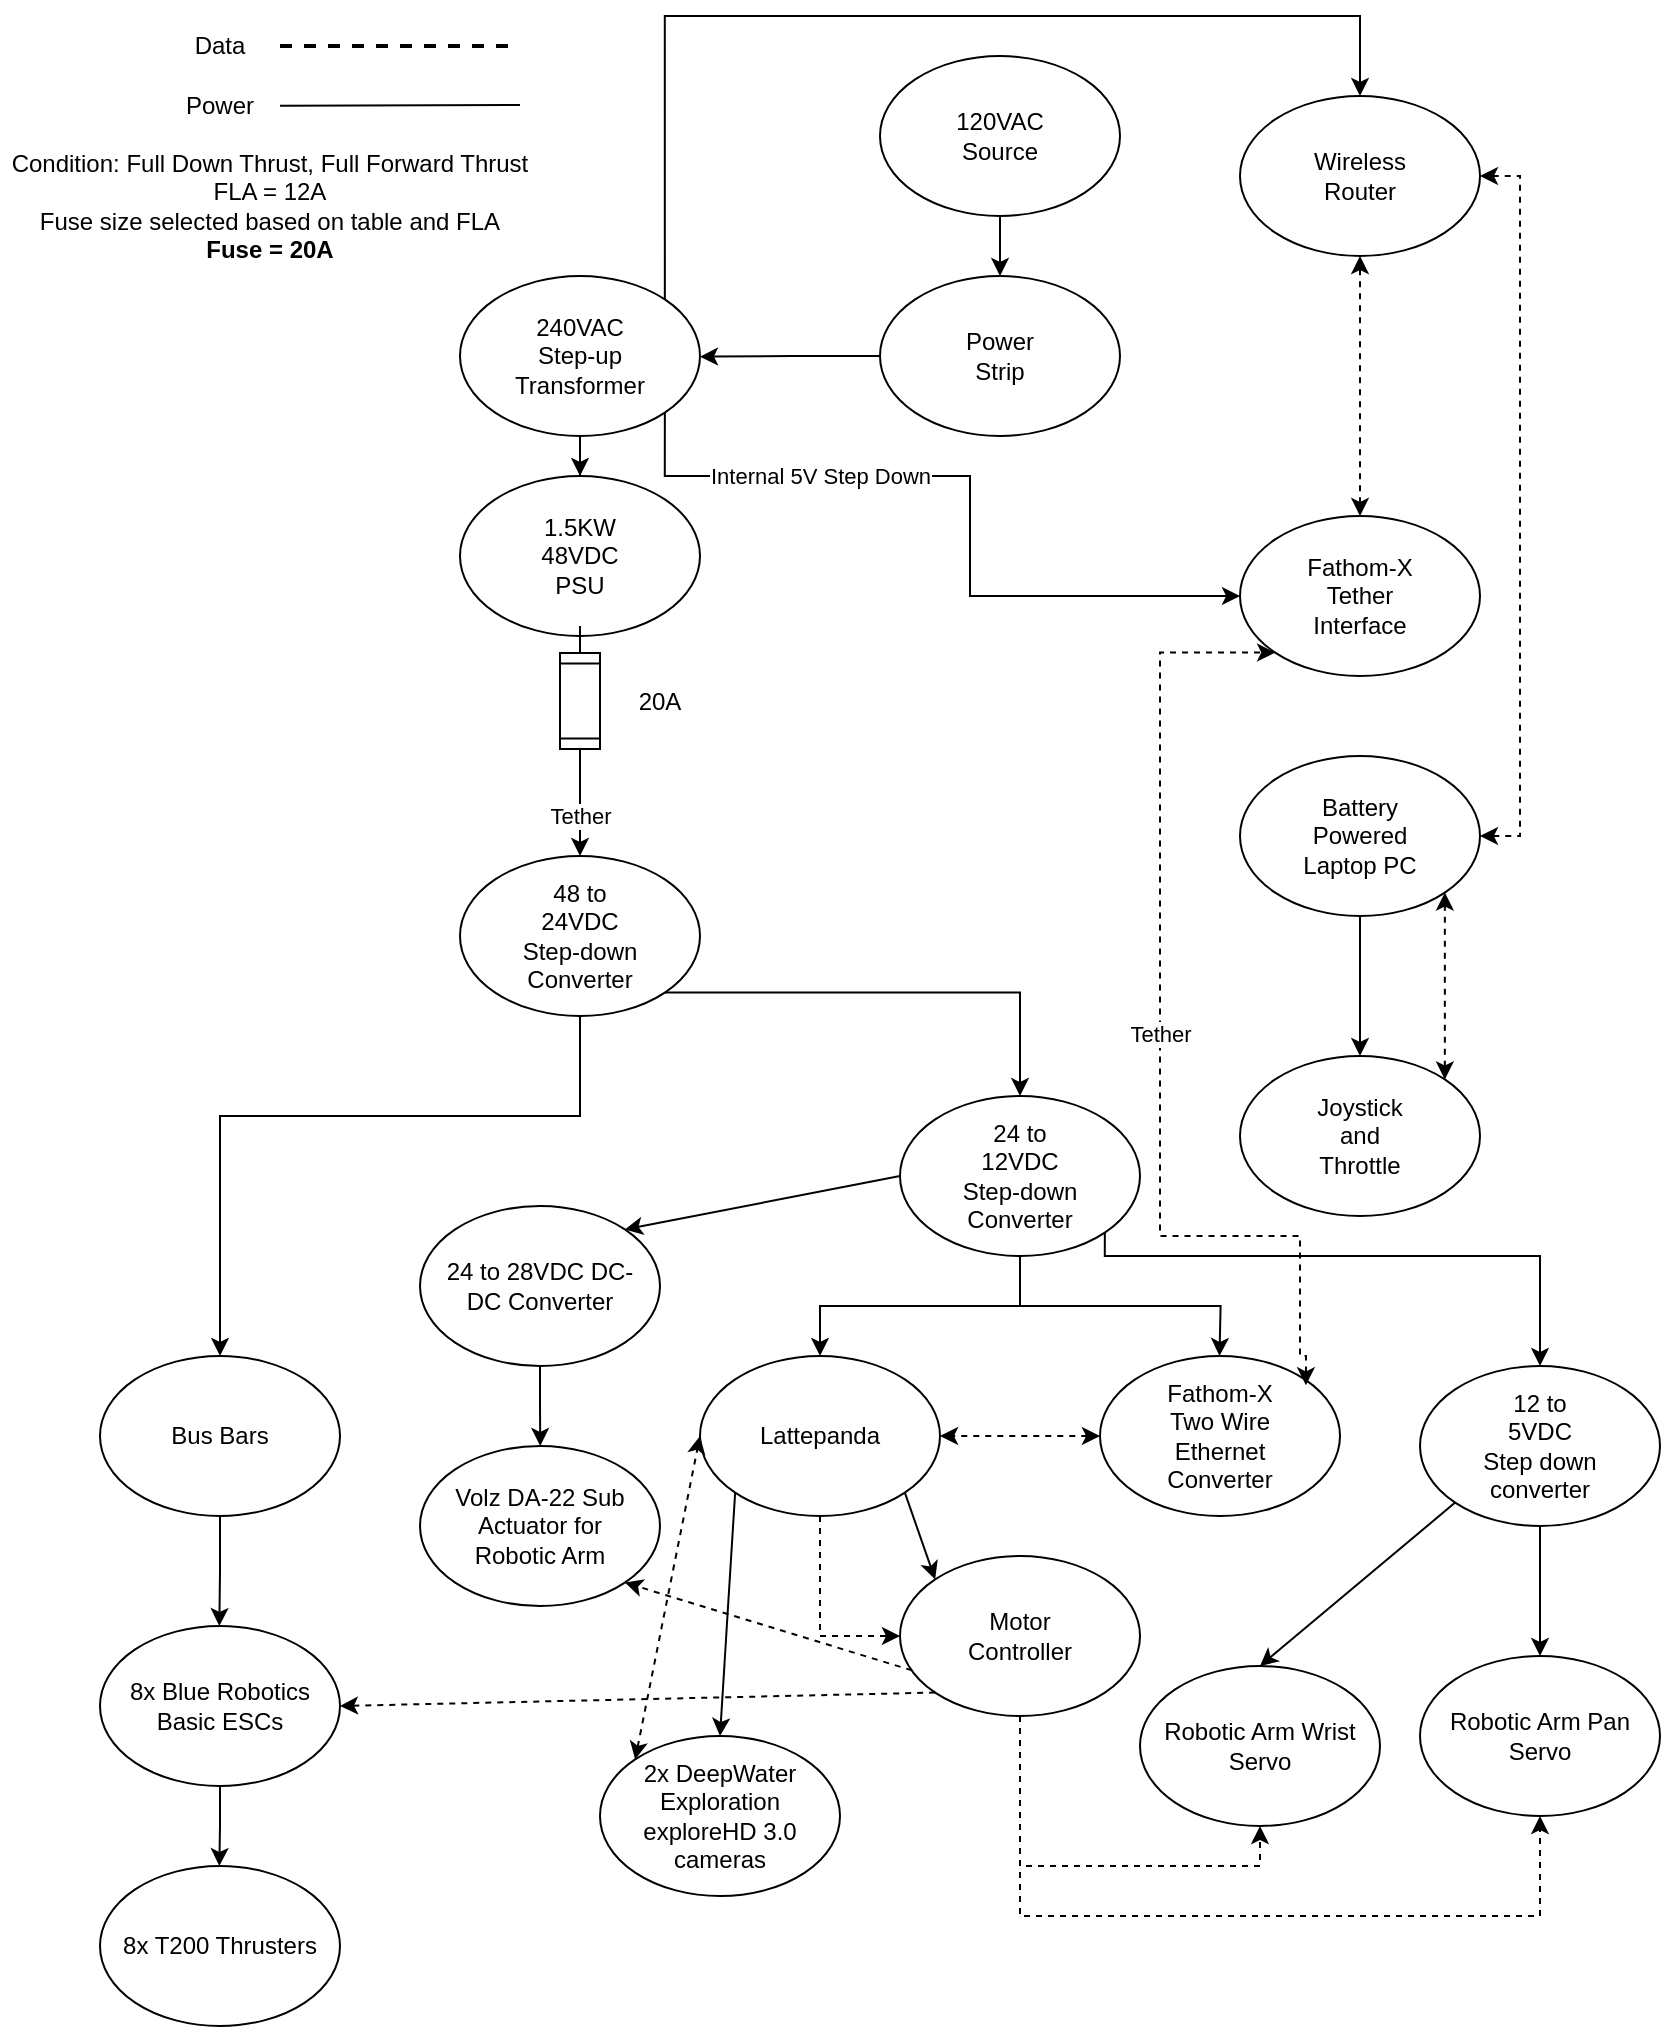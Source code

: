 <mxfile version="27.0.5">
  <diagram name="Page-1" id="doaNbLGYiiKzRFzNWdXi">
    <mxGraphModel dx="1123" dy="674" grid="1" gridSize="10" guides="1" tooltips="1" connect="1" arrows="1" fold="1" page="1" pageScale="1" pageWidth="850" pageHeight="1100" math="0" shadow="0">
      <root>
        <mxCell id="0" />
        <mxCell id="1" parent="0" />
        <mxCell id="KtZ6byTwQnFwZSQ_47y7-5" value="" style="endArrow=classic;html=1;rounded=0;exitX=0.5;exitY=1;exitDx=0;exitDy=0;" parent="1" source="KtZ6byTwQnFwZSQ_47y7-1" target="KtZ6byTwQnFwZSQ_47y7-6" edge="1">
          <mxGeometry width="50" height="50" relative="1" as="geometry">
            <mxPoint x="390" y="300" as="sourcePoint" />
            <mxPoint x="170" y="250" as="targetPoint" />
          </mxGeometry>
        </mxCell>
        <mxCell id="KtZ6byTwQnFwZSQ_47y7-8" value="" style="group" parent="1" vertex="1" connectable="0">
          <mxGeometry x="440" y="50" width="120" height="80" as="geometry" />
        </mxCell>
        <mxCell id="KtZ6byTwQnFwZSQ_47y7-1" value="" style="ellipse;whiteSpace=wrap;html=1;" parent="KtZ6byTwQnFwZSQ_47y7-8" vertex="1">
          <mxGeometry width="120" height="80" as="geometry" />
        </mxCell>
        <mxCell id="KtZ6byTwQnFwZSQ_47y7-2" value="120VAC Source" style="text;html=1;align=center;verticalAlign=middle;whiteSpace=wrap;rounded=0;" parent="KtZ6byTwQnFwZSQ_47y7-8" vertex="1">
          <mxGeometry x="30" y="25" width="60" height="30" as="geometry" />
        </mxCell>
        <mxCell id="KtZ6byTwQnFwZSQ_47y7-17" value="" style="endArrow=none;html=1;rounded=0;" parent="1" source="KtZ6byTwQnFwZSQ_47y7-18" edge="1">
          <mxGeometry width="50" height="50" relative="1" as="geometry">
            <mxPoint x="140" y="74.5" as="sourcePoint" />
            <mxPoint x="260" y="74.5" as="targetPoint" />
          </mxGeometry>
        </mxCell>
        <mxCell id="KtZ6byTwQnFwZSQ_47y7-21" value="&lt;div&gt;Data&lt;/div&gt;" style="text;html=1;align=center;verticalAlign=middle;whiteSpace=wrap;rounded=0;container=0;" parent="1" vertex="1" collapsed="1">
          <mxGeometry x="80" y="30" width="60" height="30" as="geometry">
            <mxRectangle x="320" y="275" width="60" height="30" as="alternateBounds" />
          </mxGeometry>
        </mxCell>
        <mxCell id="KtZ6byTwQnFwZSQ_47y7-22" value="" style="endArrow=none;html=1;rounded=0;" parent="1" target="KtZ6byTwQnFwZSQ_47y7-18" edge="1">
          <mxGeometry width="50" height="50" relative="1" as="geometry">
            <mxPoint x="140" y="74.5" as="sourcePoint" />
            <mxPoint x="260" y="74.5" as="targetPoint" />
          </mxGeometry>
        </mxCell>
        <mxCell id="KtZ6byTwQnFwZSQ_47y7-18" value="&lt;div&gt;Power&lt;/div&gt;" style="text;html=1;align=center;verticalAlign=middle;whiteSpace=wrap;rounded=0;" parent="1" vertex="1">
          <mxGeometry x="80" y="60" width="60" height="30" as="geometry" />
        </mxCell>
        <mxCell id="KtZ6byTwQnFwZSQ_47y7-24" value="" style="group" parent="1" vertex="1" connectable="0">
          <mxGeometry x="620" y="280" width="120" height="80" as="geometry" />
        </mxCell>
        <mxCell id="KtZ6byTwQnFwZSQ_47y7-25" value="" style="ellipse;whiteSpace=wrap;html=1;" parent="KtZ6byTwQnFwZSQ_47y7-24" vertex="1">
          <mxGeometry width="120" height="80" as="geometry" />
        </mxCell>
        <mxCell id="KtZ6byTwQnFwZSQ_47y7-26" value="Fathom-X Tether Interface" style="text;html=1;align=center;verticalAlign=middle;whiteSpace=wrap;rounded=0;container=0;" parent="KtZ6byTwQnFwZSQ_47y7-24" vertex="1" collapsed="1">
          <mxGeometry x="30" y="25" width="60" height="30" as="geometry">
            <mxRectangle x="320" y="275" width="60" height="30" as="alternateBounds" />
          </mxGeometry>
        </mxCell>
        <mxCell id="KtZ6byTwQnFwZSQ_47y7-29" value="" style="group" parent="1" vertex="1" connectable="0">
          <mxGeometry x="620" y="400" width="120" height="80" as="geometry" />
        </mxCell>
        <mxCell id="KtZ6byTwQnFwZSQ_47y7-30" value="" style="ellipse;whiteSpace=wrap;html=1;" parent="KtZ6byTwQnFwZSQ_47y7-29" vertex="1">
          <mxGeometry width="120" height="80" as="geometry" />
        </mxCell>
        <mxCell id="KtZ6byTwQnFwZSQ_47y7-31" value="Battery Powered Laptop PC" style="text;html=1;align=center;verticalAlign=middle;whiteSpace=wrap;rounded=0;container=0;" parent="KtZ6byTwQnFwZSQ_47y7-29" vertex="1" collapsed="1">
          <mxGeometry x="30" y="25" width="60" height="30" as="geometry">
            <mxRectangle x="320" y="275" width="60" height="30" as="alternateBounds" />
          </mxGeometry>
        </mxCell>
        <mxCell id="KtZ6byTwQnFwZSQ_47y7-32" value="" style="group" parent="1" vertex="1" connectable="0">
          <mxGeometry x="440" y="160" width="120" height="80" as="geometry" />
        </mxCell>
        <mxCell id="KtZ6byTwQnFwZSQ_47y7-9" value="" style="group" parent="KtZ6byTwQnFwZSQ_47y7-32" vertex="1" connectable="0">
          <mxGeometry width="120" height="80" as="geometry" />
        </mxCell>
        <mxCell id="KtZ6byTwQnFwZSQ_47y7-44" style="edgeStyle=orthogonalEdgeStyle;rounded=0;orthogonalLoop=1;jettySize=auto;html=1;exitX=0;exitY=0.5;exitDx=0;exitDy=0;" parent="KtZ6byTwQnFwZSQ_47y7-9" source="KtZ6byTwQnFwZSQ_47y7-6" edge="1">
          <mxGeometry relative="1" as="geometry">
            <mxPoint x="-90.0" y="40.333" as="targetPoint" />
          </mxGeometry>
        </mxCell>
        <mxCell id="KtZ6byTwQnFwZSQ_47y7-6" value="" style="ellipse;whiteSpace=wrap;html=1;" parent="KtZ6byTwQnFwZSQ_47y7-9" vertex="1">
          <mxGeometry width="120" height="80" as="geometry" />
        </mxCell>
        <mxCell id="KtZ6byTwQnFwZSQ_47y7-7" value="&lt;div&gt;Power Strip&lt;/div&gt;" style="text;html=1;align=center;verticalAlign=middle;whiteSpace=wrap;rounded=0;" parent="KtZ6byTwQnFwZSQ_47y7-9" vertex="1">
          <mxGeometry x="30" y="25" width="60" height="30" as="geometry" />
        </mxCell>
        <mxCell id="KtZ6byTwQnFwZSQ_47y7-33" value="" style="group" parent="1" vertex="1" connectable="0">
          <mxGeometry x="620" y="70" width="120" height="80" as="geometry" />
        </mxCell>
        <mxCell id="KtZ6byTwQnFwZSQ_47y7-16" value="" style="group" parent="KtZ6byTwQnFwZSQ_47y7-33" vertex="1" connectable="0">
          <mxGeometry width="120" height="80" as="geometry" />
        </mxCell>
        <mxCell id="KtZ6byTwQnFwZSQ_47y7-13" value="" style="ellipse;whiteSpace=wrap;html=1;" parent="KtZ6byTwQnFwZSQ_47y7-16" vertex="1">
          <mxGeometry width="120" height="80" as="geometry" />
        </mxCell>
        <mxCell id="KtZ6byTwQnFwZSQ_47y7-14" value="&lt;div&gt;Wireless Router&lt;/div&gt;" style="text;html=1;align=center;verticalAlign=middle;whiteSpace=wrap;rounded=0;container=0;" parent="KtZ6byTwQnFwZSQ_47y7-16" vertex="1" collapsed="1">
          <mxGeometry x="30" y="25" width="60" height="30" as="geometry">
            <mxRectangle x="320" y="275" width="60" height="30" as="alternateBounds" />
          </mxGeometry>
        </mxCell>
        <mxCell id="KtZ6byTwQnFwZSQ_47y7-28" value="" style="endArrow=classic;html=1;rounded=0;dashed=1;exitX=0.5;exitY=0;exitDx=0;exitDy=0;entryX=0.5;entryY=1;entryDx=0;entryDy=0;startArrow=classic;startFill=1;" parent="KtZ6byTwQnFwZSQ_47y7-33" source="KtZ6byTwQnFwZSQ_47y7-25" target="KtZ6byTwQnFwZSQ_47y7-13" edge="1">
          <mxGeometry width="50" height="50" relative="1" as="geometry">
            <mxPoint x="-30" y="210" as="sourcePoint" />
            <mxPoint x="20" y="160" as="targetPoint" />
          </mxGeometry>
        </mxCell>
        <mxCell id="KtZ6byTwQnFwZSQ_47y7-37" value="" style="group" parent="1" vertex="1" connectable="0">
          <mxGeometry x="620" y="550" width="120" height="80" as="geometry" />
        </mxCell>
        <mxCell id="KtZ6byTwQnFwZSQ_47y7-38" value="" style="ellipse;whiteSpace=wrap;html=1;" parent="KtZ6byTwQnFwZSQ_47y7-37" vertex="1">
          <mxGeometry width="120" height="80" as="geometry" />
        </mxCell>
        <mxCell id="KtZ6byTwQnFwZSQ_47y7-39" value="Joystick and Throttle" style="text;html=1;align=center;verticalAlign=middle;whiteSpace=wrap;rounded=0;container=0;" parent="KtZ6byTwQnFwZSQ_47y7-37" vertex="1" collapsed="1">
          <mxGeometry x="30" y="25" width="60" height="30" as="geometry">
            <mxRectangle x="320" y="275" width="60" height="30" as="alternateBounds" />
          </mxGeometry>
        </mxCell>
        <mxCell id="KtZ6byTwQnFwZSQ_47y7-40" style="edgeStyle=orthogonalEdgeStyle;rounded=0;orthogonalLoop=1;jettySize=auto;html=1;exitX=0.5;exitY=1;exitDx=0;exitDy=0;" parent="1" source="KtZ6byTwQnFwZSQ_47y7-30" target="KtZ6byTwQnFwZSQ_47y7-38" edge="1">
          <mxGeometry relative="1" as="geometry" />
        </mxCell>
        <mxCell id="KtZ6byTwQnFwZSQ_47y7-41" value="" style="group" parent="1" vertex="1" connectable="0">
          <mxGeometry x="230" y="160" width="120" height="80" as="geometry" />
        </mxCell>
        <mxCell id="KtZ6byTwQnFwZSQ_47y7-42" value="" style="ellipse;whiteSpace=wrap;html=1;" parent="KtZ6byTwQnFwZSQ_47y7-41" vertex="1">
          <mxGeometry width="120" height="80" as="geometry" />
        </mxCell>
        <mxCell id="KtZ6byTwQnFwZSQ_47y7-43" value="240VAC Step-up Transformer" style="text;html=1;align=center;verticalAlign=middle;whiteSpace=wrap;rounded=0;container=0;" parent="KtZ6byTwQnFwZSQ_47y7-41" vertex="1" collapsed="1">
          <mxGeometry x="30" y="25" width="60" height="30" as="geometry">
            <mxRectangle x="320" y="275" width="60" height="30" as="alternateBounds" />
          </mxGeometry>
        </mxCell>
        <mxCell id="KtZ6byTwQnFwZSQ_47y7-45" value="" style="group" parent="1" vertex="1" connectable="0">
          <mxGeometry x="230" y="260" width="120" height="80" as="geometry" />
        </mxCell>
        <mxCell id="KtZ6byTwQnFwZSQ_47y7-46" value="" style="ellipse;whiteSpace=wrap;html=1;" parent="KtZ6byTwQnFwZSQ_47y7-45" vertex="1">
          <mxGeometry width="120" height="80" as="geometry" />
        </mxCell>
        <mxCell id="KtZ6byTwQnFwZSQ_47y7-47" value="1.5KW 48VDC PSU" style="text;html=1;align=center;verticalAlign=middle;whiteSpace=wrap;rounded=0;container=0;" parent="KtZ6byTwQnFwZSQ_47y7-45" vertex="1" collapsed="1">
          <mxGeometry x="30" y="25" width="60" height="30" as="geometry">
            <mxRectangle x="320" y="275" width="60" height="30" as="alternateBounds" />
          </mxGeometry>
        </mxCell>
        <mxCell id="KtZ6byTwQnFwZSQ_47y7-48" style="edgeStyle=orthogonalEdgeStyle;rounded=0;orthogonalLoop=1;jettySize=auto;html=1;exitX=0.5;exitY=1;exitDx=0;exitDy=0;" parent="1" source="KtZ6byTwQnFwZSQ_47y7-42" target="KtZ6byTwQnFwZSQ_47y7-46" edge="1">
          <mxGeometry relative="1" as="geometry" />
        </mxCell>
        <mxCell id="KtZ6byTwQnFwZSQ_47y7-51" value="" style="endArrow=classic;html=1;rounded=0;" parent="1" edge="1">
          <mxGeometry relative="1" as="geometry">
            <mxPoint x="290" y="410" as="sourcePoint" />
            <mxPoint x="290" y="450" as="targetPoint" />
          </mxGeometry>
        </mxCell>
        <mxCell id="KtZ6byTwQnFwZSQ_47y7-52" value="&lt;div&gt;Tether&lt;/div&gt;" style="edgeLabel;resizable=0;html=1;;align=center;verticalAlign=middle;" parent="KtZ6byTwQnFwZSQ_47y7-51" connectable="0" vertex="1">
          <mxGeometry relative="1" as="geometry" />
        </mxCell>
        <mxCell id="KtZ6byTwQnFwZSQ_47y7-57" style="edgeStyle=orthogonalEdgeStyle;rounded=0;orthogonalLoop=1;jettySize=auto;html=1;exitX=1;exitY=0.5;exitDx=0;exitDy=0;entryX=1;entryY=0.5;entryDx=0;entryDy=0;dashed=1;startArrow=classic;startFill=1;" parent="1" source="KtZ6byTwQnFwZSQ_47y7-13" target="KtZ6byTwQnFwZSQ_47y7-30" edge="1">
          <mxGeometry relative="1" as="geometry" />
        </mxCell>
        <mxCell id="KtZ6byTwQnFwZSQ_47y7-58" value="" style="group" parent="1" vertex="1" connectable="0">
          <mxGeometry x="230" y="450" width="460" height="550" as="geometry" />
        </mxCell>
        <mxCell id="KtZ6byTwQnFwZSQ_47y7-63" style="edgeStyle=orthogonalEdgeStyle;rounded=0;orthogonalLoop=1;jettySize=auto;html=1;exitX=1;exitY=1;exitDx=0;exitDy=0;entryX=0.5;entryY=0;entryDx=0;entryDy=0;" parent="KtZ6byTwQnFwZSQ_47y7-58" source="KtZ6byTwQnFwZSQ_47y7-59" target="KtZ6byTwQnFwZSQ_47y7-65" edge="1">
          <mxGeometry relative="1" as="geometry">
            <mxPoint x="220" y="130" as="targetPoint" />
          </mxGeometry>
        </mxCell>
        <mxCell id="KtZ6byTwQnFwZSQ_47y7-59" value="" style="ellipse;whiteSpace=wrap;html=1;" parent="KtZ6byTwQnFwZSQ_47y7-58" vertex="1">
          <mxGeometry width="120" height="80" as="geometry" />
        </mxCell>
        <mxCell id="KtZ6byTwQnFwZSQ_47y7-60" value="48 to 24VDC Step-down Converter" style="text;html=1;align=center;verticalAlign=middle;whiteSpace=wrap;rounded=0;container=0;" parent="KtZ6byTwQnFwZSQ_47y7-58" vertex="1" collapsed="1">
          <mxGeometry x="30" y="25" width="60" height="30" as="geometry">
            <mxRectangle x="320" y="275" width="60" height="30" as="alternateBounds" />
          </mxGeometry>
        </mxCell>
        <mxCell id="KtZ6byTwQnFwZSQ_47y7-89" value="" style="group" parent="KtZ6byTwQnFwZSQ_47y7-58" vertex="1" connectable="0">
          <mxGeometry x="120" y="120" width="340" height="365" as="geometry" />
        </mxCell>
        <mxCell id="KtZ6byTwQnFwZSQ_47y7-64" value="" style="group" parent="KtZ6byTwQnFwZSQ_47y7-89" vertex="1" connectable="0">
          <mxGeometry x="100" width="120" height="80" as="geometry" />
        </mxCell>
        <mxCell id="KtZ6byTwQnFwZSQ_47y7-65" value="" style="ellipse;whiteSpace=wrap;html=1;" parent="KtZ6byTwQnFwZSQ_47y7-64" vertex="1">
          <mxGeometry width="120" height="80" as="geometry" />
        </mxCell>
        <mxCell id="KtZ6byTwQnFwZSQ_47y7-66" value="24 to 12VDC Step-down Converter" style="text;html=1;align=center;verticalAlign=middle;whiteSpace=wrap;rounded=0;container=0;" parent="KtZ6byTwQnFwZSQ_47y7-64" vertex="1" collapsed="1">
          <mxGeometry x="30" y="25" width="60" height="30" as="geometry">
            <mxRectangle x="320" y="275" width="60" height="30" as="alternateBounds" />
          </mxGeometry>
        </mxCell>
        <mxCell id="KtZ6byTwQnFwZSQ_47y7-68" value="" style="group" parent="KtZ6byTwQnFwZSQ_47y7-89" vertex="1" connectable="0">
          <mxGeometry x="200" y="130" width="120" height="80" as="geometry" />
        </mxCell>
        <mxCell id="KtZ6byTwQnFwZSQ_47y7-69" value="" style="ellipse;whiteSpace=wrap;html=1;" parent="KtZ6byTwQnFwZSQ_47y7-68" vertex="1">
          <mxGeometry width="120" height="80" as="geometry" />
        </mxCell>
        <mxCell id="KtZ6byTwQnFwZSQ_47y7-70" value="Fathom-X Two Wire Ethernet Converter" style="text;html=1;align=center;verticalAlign=middle;whiteSpace=wrap;rounded=0;container=0;" parent="KtZ6byTwQnFwZSQ_47y7-68" vertex="1" collapsed="1">
          <mxGeometry x="30" y="25" width="60" height="30" as="geometry">
            <mxRectangle x="320" y="275" width="60" height="30" as="alternateBounds" />
          </mxGeometry>
        </mxCell>
        <mxCell id="KtZ6byTwQnFwZSQ_47y7-76" value="" style="group" parent="KtZ6byTwQnFwZSQ_47y7-89" vertex="1" connectable="0">
          <mxGeometry y="130" width="120" height="80" as="geometry" />
        </mxCell>
        <mxCell id="KtZ6byTwQnFwZSQ_47y7-77" value="" style="ellipse;whiteSpace=wrap;html=1;" parent="KtZ6byTwQnFwZSQ_47y7-76" vertex="1">
          <mxGeometry width="120" height="80" as="geometry" />
        </mxCell>
        <mxCell id="KtZ6byTwQnFwZSQ_47y7-78" value="Lattepanda" style="text;html=1;align=center;verticalAlign=middle;whiteSpace=wrap;rounded=0;container=0;" parent="KtZ6byTwQnFwZSQ_47y7-76" vertex="1" collapsed="1">
          <mxGeometry x="30" y="25" width="60" height="30" as="geometry">
            <mxRectangle x="320" y="275" width="60" height="30" as="alternateBounds" />
          </mxGeometry>
        </mxCell>
        <mxCell id="KtZ6byTwQnFwZSQ_47y7-67" style="edgeStyle=orthogonalEdgeStyle;rounded=0;orthogonalLoop=1;jettySize=auto;html=1;exitX=0.5;exitY=1;exitDx=0;exitDy=0;" parent="KtZ6byTwQnFwZSQ_47y7-89" source="KtZ6byTwQnFwZSQ_47y7-65" edge="1">
          <mxGeometry relative="1" as="geometry">
            <mxPoint x="259.75" y="130" as="targetPoint" />
            <mxPoint x="190" y="90" as="sourcePoint" />
          </mxGeometry>
        </mxCell>
        <mxCell id="KtZ6byTwQnFwZSQ_47y7-80" style="edgeStyle=orthogonalEdgeStyle;rounded=0;orthogonalLoop=1;jettySize=auto;html=1;exitX=0.5;exitY=0;exitDx=0;exitDy=0;entryX=0.5;entryY=1;entryDx=0;entryDy=0;startArrow=classic;startFill=1;endArrow=none;endFill=0;" parent="KtZ6byTwQnFwZSQ_47y7-89" source="KtZ6byTwQnFwZSQ_47y7-77" target="KtZ6byTwQnFwZSQ_47y7-65" edge="1">
          <mxGeometry relative="1" as="geometry" />
        </mxCell>
        <mxCell id="KtZ6byTwQnFwZSQ_47y7-81" value="" style="group" parent="KtZ6byTwQnFwZSQ_47y7-89" vertex="1" connectable="0">
          <mxGeometry x="100" y="230" width="120" height="80" as="geometry" />
        </mxCell>
        <mxCell id="KtZ6byTwQnFwZSQ_47y7-82" value="" style="ellipse;whiteSpace=wrap;html=1;" parent="KtZ6byTwQnFwZSQ_47y7-81" vertex="1">
          <mxGeometry width="120" height="80" as="geometry" />
        </mxCell>
        <mxCell id="KtZ6byTwQnFwZSQ_47y7-83" value="&lt;div&gt;Motor Controller&lt;/div&gt;" style="text;html=1;align=center;verticalAlign=middle;whiteSpace=wrap;rounded=0;container=0;" parent="KtZ6byTwQnFwZSQ_47y7-81" vertex="1" collapsed="1">
          <mxGeometry x="30" y="25" width="60" height="30" as="geometry">
            <mxRectangle x="320" y="275" width="60" height="30" as="alternateBounds" />
          </mxGeometry>
        </mxCell>
        <mxCell id="KtZ6byTwQnFwZSQ_47y7-84" style="rounded=0;orthogonalLoop=1;jettySize=auto;html=1;exitX=1;exitY=1;exitDx=0;exitDy=0;entryX=0;entryY=0;entryDx=0;entryDy=0;" parent="KtZ6byTwQnFwZSQ_47y7-89" source="KtZ6byTwQnFwZSQ_47y7-77" target="KtZ6byTwQnFwZSQ_47y7-82" edge="1">
          <mxGeometry relative="1" as="geometry" />
        </mxCell>
        <mxCell id="KtZ6byTwQnFwZSQ_47y7-85" style="edgeStyle=orthogonalEdgeStyle;rounded=0;orthogonalLoop=1;jettySize=auto;html=1;exitX=0.5;exitY=1;exitDx=0;exitDy=0;entryX=0;entryY=0.5;entryDx=0;entryDy=0;dashed=1;" parent="KtZ6byTwQnFwZSQ_47y7-89" source="KtZ6byTwQnFwZSQ_47y7-77" target="KtZ6byTwQnFwZSQ_47y7-82" edge="1">
          <mxGeometry relative="1" as="geometry" />
        </mxCell>
        <mxCell id="KtZ6byTwQnFwZSQ_47y7-113" style="edgeStyle=orthogonalEdgeStyle;rounded=0;orthogonalLoop=1;jettySize=auto;html=1;exitX=0;exitY=0.5;exitDx=0;exitDy=0;entryX=1;entryY=0.5;entryDx=0;entryDy=0;dashed=1;startArrow=classic;startFill=1;" parent="KtZ6byTwQnFwZSQ_47y7-89" source="KtZ6byTwQnFwZSQ_47y7-69" target="KtZ6byTwQnFwZSQ_47y7-77" edge="1">
          <mxGeometry relative="1" as="geometry" />
        </mxCell>
        <mxCell id="KtZ6byTwQnFwZSQ_47y7-135" value="" style="group" parent="KtZ6byTwQnFwZSQ_47y7-89" vertex="1" connectable="0">
          <mxGeometry x="220" y="285" width="120" height="80" as="geometry" />
        </mxCell>
        <mxCell id="KtZ6byTwQnFwZSQ_47y7-136" value="" style="ellipse;whiteSpace=wrap;html=1;" parent="KtZ6byTwQnFwZSQ_47y7-135" vertex="1">
          <mxGeometry width="120" height="80" as="geometry" />
        </mxCell>
        <mxCell id="KtZ6byTwQnFwZSQ_47y7-137" value="Robotic Arm Wrist Servo" style="text;html=1;align=center;verticalAlign=middle;whiteSpace=wrap;rounded=0;container=0;" parent="KtZ6byTwQnFwZSQ_47y7-135" vertex="1" collapsed="1">
          <mxGeometry x="10" y="25" width="100" height="30" as="geometry">
            <mxRectangle x="320" y="275" width="60" height="30" as="alternateBounds" />
          </mxGeometry>
        </mxCell>
        <mxCell id="KtZ6byTwQnFwZSQ_47y7-141" style="edgeStyle=orthogonalEdgeStyle;rounded=0;orthogonalLoop=1;jettySize=auto;html=1;exitX=0.5;exitY=1;exitDx=0;exitDy=0;entryX=0.5;entryY=1;entryDx=0;entryDy=0;dashed=1;" parent="KtZ6byTwQnFwZSQ_47y7-89" source="KtZ6byTwQnFwZSQ_47y7-82" target="KtZ6byTwQnFwZSQ_47y7-136" edge="1">
          <mxGeometry relative="1" as="geometry" />
        </mxCell>
        <mxCell id="KtZ6byTwQnFwZSQ_47y7-115" value="" style="group" parent="KtZ6byTwQnFwZSQ_47y7-58" vertex="1" connectable="0">
          <mxGeometry x="-20" y="175" width="120" height="80" as="geometry" />
        </mxCell>
        <mxCell id="KtZ6byTwQnFwZSQ_47y7-124" style="edgeStyle=orthogonalEdgeStyle;rounded=0;orthogonalLoop=1;jettySize=auto;html=1;exitX=0.5;exitY=1;exitDx=0;exitDy=0;" parent="KtZ6byTwQnFwZSQ_47y7-115" source="KtZ6byTwQnFwZSQ_47y7-116" edge="1">
          <mxGeometry relative="1" as="geometry">
            <mxPoint x="60.118" y="120" as="targetPoint" />
          </mxGeometry>
        </mxCell>
        <mxCell id="KtZ6byTwQnFwZSQ_47y7-116" value="" style="ellipse;whiteSpace=wrap;html=1;" parent="KtZ6byTwQnFwZSQ_47y7-115" vertex="1">
          <mxGeometry width="120" height="80" as="geometry" />
        </mxCell>
        <mxCell id="KtZ6byTwQnFwZSQ_47y7-117" value="24 to 28VDC DC-DC Converter" style="text;html=1;align=center;verticalAlign=middle;whiteSpace=wrap;rounded=0;container=0;" parent="KtZ6byTwQnFwZSQ_47y7-115" vertex="1" collapsed="1">
          <mxGeometry x="10" y="25" width="100" height="30" as="geometry">
            <mxRectangle x="320" y="275" width="60" height="30" as="alternateBounds" />
          </mxGeometry>
        </mxCell>
        <mxCell id="KtZ6byTwQnFwZSQ_47y7-121" value="" style="group" parent="KtZ6byTwQnFwZSQ_47y7-58" vertex="1" connectable="0">
          <mxGeometry x="-20" y="295" width="120" height="80" as="geometry" />
        </mxCell>
        <mxCell id="KtZ6byTwQnFwZSQ_47y7-122" value="" style="ellipse;whiteSpace=wrap;html=1;" parent="KtZ6byTwQnFwZSQ_47y7-121" vertex="1">
          <mxGeometry width="120" height="80" as="geometry" />
        </mxCell>
        <mxCell id="KtZ6byTwQnFwZSQ_47y7-123" value="Volz DA-22 Sub Actuator for Robotic Arm" style="text;html=1;align=center;verticalAlign=middle;whiteSpace=wrap;rounded=0;container=0;" parent="KtZ6byTwQnFwZSQ_47y7-121" vertex="1" collapsed="1">
          <mxGeometry x="10" y="25" width="100" height="30" as="geometry">
            <mxRectangle x="320" y="275" width="60" height="30" as="alternateBounds" />
          </mxGeometry>
        </mxCell>
        <mxCell id="KtZ6byTwQnFwZSQ_47y7-126" style="rounded=0;orthogonalLoop=1;jettySize=auto;html=1;exitX=0;exitY=0.5;exitDx=0;exitDy=0;entryX=1;entryY=0;entryDx=0;entryDy=0;" parent="KtZ6byTwQnFwZSQ_47y7-58" source="KtZ6byTwQnFwZSQ_47y7-65" target="KtZ6byTwQnFwZSQ_47y7-116" edge="1">
          <mxGeometry relative="1" as="geometry" />
        </mxCell>
        <mxCell id="1TIhp53VE8E4QQOrCl6A-4" style="rounded=0;orthogonalLoop=1;jettySize=auto;html=1;exitX=0;exitY=0;exitDx=0;exitDy=0;entryX=0;entryY=0.5;entryDx=0;entryDy=0;dashed=1;startArrow=classic;startFill=1;" edge="1" parent="KtZ6byTwQnFwZSQ_47y7-58" source="1TIhp53VE8E4QQOrCl6A-1" target="KtZ6byTwQnFwZSQ_47y7-77">
          <mxGeometry relative="1" as="geometry" />
        </mxCell>
        <mxCell id="1TIhp53VE8E4QQOrCl6A-1" value="&lt;div&gt;2x DeepWater Exploration exploreHD 3.0 cameras&lt;/div&gt;" style="ellipse;whiteSpace=wrap;html=1;" vertex="1" parent="KtZ6byTwQnFwZSQ_47y7-58">
          <mxGeometry x="70" y="440" width="120" height="80" as="geometry" />
        </mxCell>
        <mxCell id="1TIhp53VE8E4QQOrCl6A-2" style="rounded=0;orthogonalLoop=1;jettySize=auto;html=1;exitX=0;exitY=1;exitDx=0;exitDy=0;entryX=0.5;entryY=0;entryDx=0;entryDy=0;" edge="1" parent="KtZ6byTwQnFwZSQ_47y7-58" source="KtZ6byTwQnFwZSQ_47y7-77" target="1TIhp53VE8E4QQOrCl6A-1">
          <mxGeometry relative="1" as="geometry" />
        </mxCell>
        <mxCell id="1TIhp53VE8E4QQOrCl6A-5" style="rounded=0;orthogonalLoop=1;jettySize=auto;html=1;exitX=0.05;exitY=0.715;exitDx=0;exitDy=0;entryX=1;entryY=1;entryDx=0;entryDy=0;dashed=1;exitPerimeter=0;" edge="1" parent="KtZ6byTwQnFwZSQ_47y7-58" source="KtZ6byTwQnFwZSQ_47y7-82" target="KtZ6byTwQnFwZSQ_47y7-122">
          <mxGeometry relative="1" as="geometry">
            <mxPoint x="248" y="428" as="sourcePoint" />
            <mxPoint x="-50" y="435" as="targetPoint" />
          </mxGeometry>
        </mxCell>
        <mxCell id="KtZ6byTwQnFwZSQ_47y7-71" value="" style="endArrow=classic;html=1;rounded=0;edgeStyle=orthogonalEdgeStyle;dashed=1;entryX=0;entryY=1;entryDx=0;entryDy=0;exitX=0.858;exitY=0.183;exitDx=0;exitDy=0;startArrow=classic;startFill=1;exitPerimeter=0;" parent="1" source="KtZ6byTwQnFwZSQ_47y7-69" target="KtZ6byTwQnFwZSQ_47y7-25" edge="1">
          <mxGeometry relative="1" as="geometry">
            <mxPoint x="640" y="691" as="sourcePoint" />
            <mxPoint x="567.574" y="280.004" as="targetPoint" />
            <Array as="points">
              <mxPoint x="653" y="700" />
              <mxPoint x="650" y="700" />
              <mxPoint x="650" y="640" />
              <mxPoint x="580" y="640" />
              <mxPoint x="580" y="348" />
            </Array>
          </mxGeometry>
        </mxCell>
        <mxCell id="KtZ6byTwQnFwZSQ_47y7-72" value="Tether" style="edgeLabel;resizable=0;html=1;;align=center;verticalAlign=middle;" parent="KtZ6byTwQnFwZSQ_47y7-71" connectable="0" vertex="1">
          <mxGeometry relative="1" as="geometry" />
        </mxCell>
        <mxCell id="KtZ6byTwQnFwZSQ_47y7-90" style="edgeStyle=orthogonalEdgeStyle;rounded=0;orthogonalLoop=1;jettySize=auto;html=1;exitX=0.5;exitY=1;exitDx=0;exitDy=0;entryX=0.5;entryY=0;entryDx=0;entryDy=0;" parent="1" source="KtZ6byTwQnFwZSQ_47y7-59" target="KtZ6byTwQnFwZSQ_47y7-87" edge="1">
          <mxGeometry relative="1" as="geometry">
            <Array as="points">
              <mxPoint x="290" y="580" />
              <mxPoint x="110" y="580" />
            </Array>
          </mxGeometry>
        </mxCell>
        <mxCell id="KtZ6byTwQnFwZSQ_47y7-112" style="rounded=0;orthogonalLoop=1;jettySize=auto;html=1;exitX=0;exitY=1;exitDx=0;exitDy=0;entryX=1.1;entryY=0.5;entryDx=0;entryDy=0;entryPerimeter=0;dashed=1;" parent="1" source="KtZ6byTwQnFwZSQ_47y7-82" target="KtZ6byTwQnFwZSQ_47y7-105" edge="1">
          <mxGeometry relative="1" as="geometry" />
        </mxCell>
        <mxCell id="KtZ6byTwQnFwZSQ_47y7-125" value="" style="group" parent="1" vertex="1" connectable="0">
          <mxGeometry x="50" y="700" width="120" height="335" as="geometry" />
        </mxCell>
        <mxCell id="KtZ6byTwQnFwZSQ_47y7-92" value="" style="group" parent="KtZ6byTwQnFwZSQ_47y7-125" vertex="1" connectable="0">
          <mxGeometry width="120" height="335" as="geometry" />
        </mxCell>
        <mxCell id="KtZ6byTwQnFwZSQ_47y7-87" value="" style="ellipse;whiteSpace=wrap;html=1;" parent="KtZ6byTwQnFwZSQ_47y7-92" vertex="1">
          <mxGeometry width="120" height="80" as="geometry" />
        </mxCell>
        <mxCell id="KtZ6byTwQnFwZSQ_47y7-106" style="edgeStyle=orthogonalEdgeStyle;rounded=0;orthogonalLoop=1;jettySize=auto;html=1;exitX=0.5;exitY=1;exitDx=0;exitDy=0;" parent="KtZ6byTwQnFwZSQ_47y7-92" source="KtZ6byTwQnFwZSQ_47y7-87" edge="1">
          <mxGeometry relative="1" as="geometry">
            <mxPoint x="59.667" y="135" as="targetPoint" />
          </mxGeometry>
        </mxCell>
        <mxCell id="KtZ6byTwQnFwZSQ_47y7-91" value="Bus Bars" style="text;html=1;align=center;verticalAlign=middle;whiteSpace=wrap;rounded=0;container=0;" parent="KtZ6byTwQnFwZSQ_47y7-92" vertex="1" collapsed="1">
          <mxGeometry x="30" y="25" width="60" height="30" as="geometry">
            <mxRectangle x="320" y="275" width="60" height="30" as="alternateBounds" />
          </mxGeometry>
        </mxCell>
        <mxCell id="KtZ6byTwQnFwZSQ_47y7-103" value="" style="group" parent="KtZ6byTwQnFwZSQ_47y7-92" vertex="1" connectable="0">
          <mxGeometry y="135" width="120" height="80" as="geometry" />
        </mxCell>
        <mxCell id="KtZ6byTwQnFwZSQ_47y7-110" style="edgeStyle=orthogonalEdgeStyle;rounded=0;orthogonalLoop=1;jettySize=auto;html=1;exitX=0.5;exitY=1;exitDx=0;exitDy=0;" parent="KtZ6byTwQnFwZSQ_47y7-103" source="KtZ6byTwQnFwZSQ_47y7-104" edge="1">
          <mxGeometry relative="1" as="geometry">
            <mxPoint x="59.667" y="120" as="targetPoint" />
          </mxGeometry>
        </mxCell>
        <mxCell id="KtZ6byTwQnFwZSQ_47y7-104" value="" style="ellipse;whiteSpace=wrap;html=1;" parent="KtZ6byTwQnFwZSQ_47y7-103" vertex="1">
          <mxGeometry width="120" height="80" as="geometry" />
        </mxCell>
        <mxCell id="KtZ6byTwQnFwZSQ_47y7-105" value="8x Blue Robotics Basic ESCs" style="text;html=1;align=center;verticalAlign=middle;whiteSpace=wrap;rounded=0;container=0;" parent="KtZ6byTwQnFwZSQ_47y7-103" vertex="1" collapsed="1">
          <mxGeometry x="10" y="25" width="100" height="30" as="geometry">
            <mxRectangle x="320" y="275" width="60" height="30" as="alternateBounds" />
          </mxGeometry>
        </mxCell>
        <mxCell id="KtZ6byTwQnFwZSQ_47y7-107" value="" style="group" parent="KtZ6byTwQnFwZSQ_47y7-92" vertex="1" connectable="0">
          <mxGeometry y="255" width="120" height="80" as="geometry" />
        </mxCell>
        <mxCell id="KtZ6byTwQnFwZSQ_47y7-108" value="" style="ellipse;whiteSpace=wrap;html=1;" parent="KtZ6byTwQnFwZSQ_47y7-107" vertex="1">
          <mxGeometry width="120" height="80" as="geometry" />
        </mxCell>
        <mxCell id="KtZ6byTwQnFwZSQ_47y7-109" value="8x T200 Thrusters" style="text;html=1;align=center;verticalAlign=middle;whiteSpace=wrap;rounded=0;container=0;" parent="KtZ6byTwQnFwZSQ_47y7-107" vertex="1" collapsed="1">
          <mxGeometry x="10" y="25" width="100" height="30" as="geometry">
            <mxRectangle x="320" y="275" width="60" height="30" as="alternateBounds" />
          </mxGeometry>
        </mxCell>
        <mxCell id="KtZ6byTwQnFwZSQ_47y7-128" value="" style="group" parent="1" vertex="1" connectable="0">
          <mxGeometry x="710" y="705" width="120" height="80" as="geometry" />
        </mxCell>
        <mxCell id="KtZ6byTwQnFwZSQ_47y7-129" value="" style="ellipse;whiteSpace=wrap;html=1;" parent="KtZ6byTwQnFwZSQ_47y7-128" vertex="1">
          <mxGeometry width="120" height="80" as="geometry" />
        </mxCell>
        <mxCell id="KtZ6byTwQnFwZSQ_47y7-130" value="12 to 5VDC Step down converter" style="text;html=1;align=center;verticalAlign=middle;whiteSpace=wrap;rounded=0;container=0;" parent="KtZ6byTwQnFwZSQ_47y7-128" vertex="1" collapsed="1">
          <mxGeometry x="30" y="25" width="60" height="30" as="geometry">
            <mxRectangle x="320" y="275" width="60" height="30" as="alternateBounds" />
          </mxGeometry>
        </mxCell>
        <mxCell id="KtZ6byTwQnFwZSQ_47y7-131" style="edgeStyle=orthogonalEdgeStyle;rounded=0;orthogonalLoop=1;jettySize=auto;html=1;exitX=1;exitY=1;exitDx=0;exitDy=0;entryX=0.5;entryY=0;entryDx=0;entryDy=0;" parent="1" source="KtZ6byTwQnFwZSQ_47y7-65" target="KtZ6byTwQnFwZSQ_47y7-129" edge="1">
          <mxGeometry relative="1" as="geometry">
            <Array as="points">
              <mxPoint x="553" y="650" />
              <mxPoint x="770" y="650" />
            </Array>
          </mxGeometry>
        </mxCell>
        <mxCell id="KtZ6byTwQnFwZSQ_47y7-132" value="" style="group" parent="1" vertex="1" connectable="0">
          <mxGeometry x="710" y="850" width="120" height="80" as="geometry" />
        </mxCell>
        <mxCell id="KtZ6byTwQnFwZSQ_47y7-133" value="" style="ellipse;whiteSpace=wrap;html=1;" parent="KtZ6byTwQnFwZSQ_47y7-132" vertex="1">
          <mxGeometry width="120" height="80" as="geometry" />
        </mxCell>
        <mxCell id="KtZ6byTwQnFwZSQ_47y7-134" value="Robotic Arm Pan Servo" style="text;html=1;align=center;verticalAlign=middle;whiteSpace=wrap;rounded=0;container=0;" parent="KtZ6byTwQnFwZSQ_47y7-132" vertex="1" collapsed="1">
          <mxGeometry x="10" y="25" width="100" height="30" as="geometry">
            <mxRectangle x="320" y="275" width="60" height="30" as="alternateBounds" />
          </mxGeometry>
        </mxCell>
        <mxCell id="KtZ6byTwQnFwZSQ_47y7-139" style="rounded=0;orthogonalLoop=1;jettySize=auto;html=1;exitX=0;exitY=1;exitDx=0;exitDy=0;entryX=0.5;entryY=0;entryDx=0;entryDy=0;" parent="1" source="KtZ6byTwQnFwZSQ_47y7-129" target="KtZ6byTwQnFwZSQ_47y7-136" edge="1">
          <mxGeometry relative="1" as="geometry" />
        </mxCell>
        <mxCell id="KtZ6byTwQnFwZSQ_47y7-140" style="edgeStyle=orthogonalEdgeStyle;rounded=0;orthogonalLoop=1;jettySize=auto;html=1;exitX=0.5;exitY=1;exitDx=0;exitDy=0;entryX=0.5;entryY=0;entryDx=0;entryDy=0;" parent="1" source="KtZ6byTwQnFwZSQ_47y7-129" target="KtZ6byTwQnFwZSQ_47y7-133" edge="1">
          <mxGeometry relative="1" as="geometry" />
        </mxCell>
        <mxCell id="KtZ6byTwQnFwZSQ_47y7-142" style="edgeStyle=orthogonalEdgeStyle;rounded=0;orthogonalLoop=1;jettySize=auto;html=1;exitX=0.5;exitY=1;exitDx=0;exitDy=0;entryX=0.5;entryY=1;entryDx=0;entryDy=0;dashed=1;" parent="1" source="KtZ6byTwQnFwZSQ_47y7-82" target="KtZ6byTwQnFwZSQ_47y7-133" edge="1">
          <mxGeometry relative="1" as="geometry">
            <Array as="points">
              <mxPoint x="510" y="980" />
              <mxPoint x="770" y="980" />
            </Array>
          </mxGeometry>
        </mxCell>
        <mxCell id="KtZ6byTwQnFwZSQ_47y7-143" value="" style="pointerEvents=1;verticalLabelPosition=bottom;shadow=0;dashed=0;align=center;html=1;verticalAlign=top;shape=mxgraph.electrical.miscellaneous.fuse_1;rotation=-90;" parent="1" vertex="1">
          <mxGeometry x="252.5" y="362.5" width="75" height="20" as="geometry" />
        </mxCell>
        <mxCell id="KtZ6byTwQnFwZSQ_47y7-144" value="20A" style="text;html=1;align=center;verticalAlign=middle;whiteSpace=wrap;rounded=0;container=0;" parent="1" vertex="1" collapsed="1">
          <mxGeometry x="300" y="357.5" width="60" height="30" as="geometry">
            <mxRectangle x="320" y="275" width="60" height="30" as="alternateBounds" />
          </mxGeometry>
        </mxCell>
        <mxCell id="KtZ6byTwQnFwZSQ_47y7-145" value="&lt;div&gt;Condition: Full Down Thrust, Full Forward Thrust&lt;/div&gt;&lt;div&gt;FLA = 12A&lt;/div&gt;&lt;div&gt;Fuse size selected based on table and FLA&lt;/div&gt;&lt;div&gt;&lt;b&gt;Fuse = 20A&lt;/b&gt;&lt;/div&gt;" style="text;html=1;align=center;verticalAlign=middle;whiteSpace=wrap;rounded=0;container=0;" parent="1" vertex="1" collapsed="1">
          <mxGeometry y="40" width="270" height="170" as="geometry">
            <mxRectangle x="320" y="275" width="60" height="30" as="alternateBounds" />
          </mxGeometry>
        </mxCell>
        <mxCell id="KtZ6byTwQnFwZSQ_47y7-147" value="" style="endArrow=none;dashed=1;html=1;strokeWidth=2;rounded=0;exitX=1;exitY=0.5;exitDx=0;exitDy=0;" parent="1" source="KtZ6byTwQnFwZSQ_47y7-21" edge="1">
          <mxGeometry width="50" height="50" relative="1" as="geometry">
            <mxPoint x="190" y="70" as="sourcePoint" />
            <mxPoint x="260" y="45" as="targetPoint" />
          </mxGeometry>
        </mxCell>
        <object label="Internal 5V Step Down" id="YFcSXKNce1uvGu7f9DYM-2">
          <mxCell style="edgeStyle=orthogonalEdgeStyle;rounded=0;orthogonalLoop=1;jettySize=auto;html=1;exitX=1;exitY=1;exitDx=0;exitDy=0;entryX=0;entryY=0.5;entryDx=0;entryDy=0;metaEdit=1;" parent="1" source="KtZ6byTwQnFwZSQ_47y7-42" target="KtZ6byTwQnFwZSQ_47y7-25" edge="1">
            <mxGeometry x="-0.424" relative="1" as="geometry">
              <mxPoint x="430.0" y="270.0" as="targetPoint" />
              <Array as="points">
                <mxPoint x="332" y="260" />
                <mxPoint x="485" y="260" />
                <mxPoint x="485" y="320" />
              </Array>
              <mxPoint as="offset" />
            </mxGeometry>
          </mxCell>
        </object>
        <mxCell id="YFcSXKNce1uvGu7f9DYM-5" style="edgeStyle=orthogonalEdgeStyle;rounded=0;orthogonalLoop=1;jettySize=auto;html=1;exitX=1;exitY=0;exitDx=0;exitDy=0;entryX=0.5;entryY=0;entryDx=0;entryDy=0;" parent="1" source="KtZ6byTwQnFwZSQ_47y7-42" target="KtZ6byTwQnFwZSQ_47y7-13" edge="1">
          <mxGeometry relative="1" as="geometry">
            <Array as="points">
              <mxPoint x="332" y="30" />
              <mxPoint x="680" y="30" />
            </Array>
          </mxGeometry>
        </mxCell>
        <mxCell id="YFcSXKNce1uvGu7f9DYM-6" style="edgeStyle=orthogonalEdgeStyle;rounded=0;orthogonalLoop=1;jettySize=auto;html=1;exitX=1;exitY=0;exitDx=0;exitDy=0;entryX=1;entryY=1;entryDx=0;entryDy=0;dashed=1;startArrow=classic;startFill=1;" parent="1" source="KtZ6byTwQnFwZSQ_47y7-38" target="KtZ6byTwQnFwZSQ_47y7-30" edge="1">
          <mxGeometry relative="1" as="geometry" />
        </mxCell>
      </root>
    </mxGraphModel>
  </diagram>
</mxfile>
